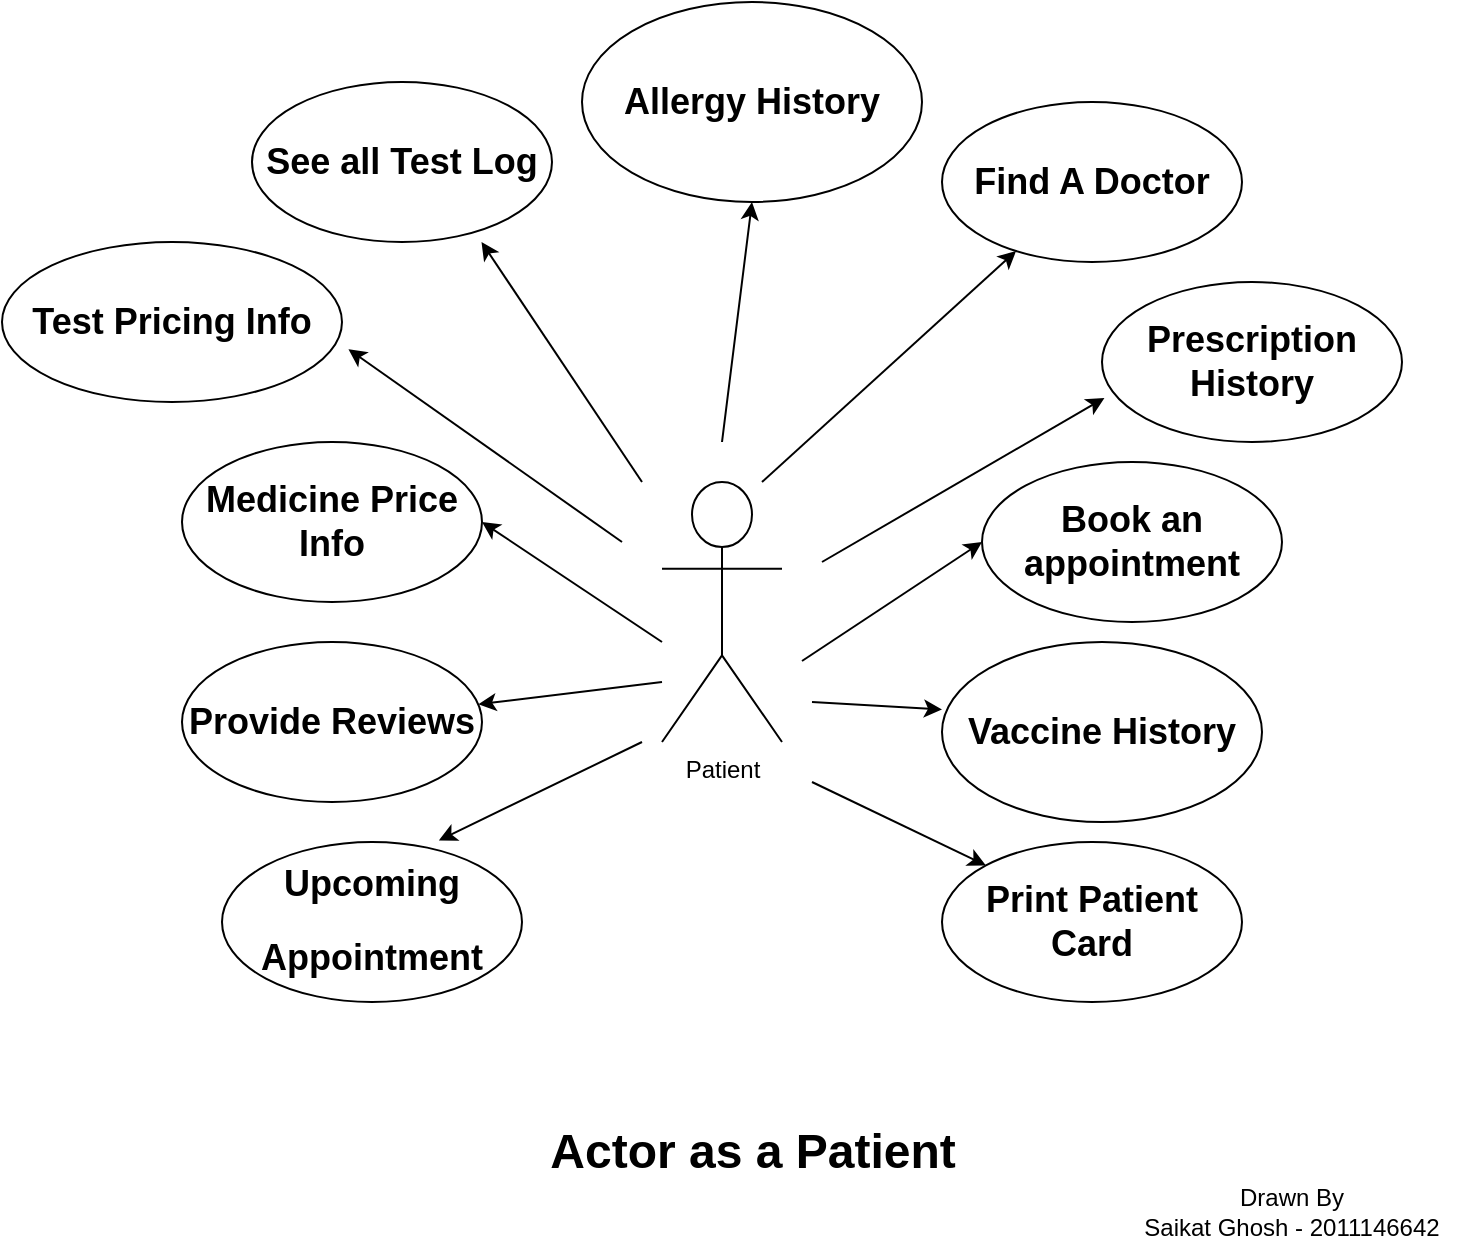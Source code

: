 <mxfile version="24.3.1" type="device">
  <diagram name="Page-1" id="m2K5TEeIyxoVtl-6TH2u">
    <mxGraphModel dx="1386" dy="797" grid="1" gridSize="10" guides="1" tooltips="1" connect="1" arrows="1" fold="1" page="1" pageScale="1" pageWidth="850" pageHeight="1100" math="0" shadow="0">
      <root>
        <mxCell id="0" />
        <mxCell id="1" parent="0" />
        <mxCell id="Ab90szdtHJ6ZRTBLOIzT-2" value="Patient" style="shape=umlActor;verticalLabelPosition=bottom;verticalAlign=top;html=1;outlineConnect=0;" parent="1" vertex="1">
          <mxGeometry x="400" y="270" width="60" height="130" as="geometry" />
        </mxCell>
        <mxCell id="Ab90szdtHJ6ZRTBLOIzT-3" value="&lt;h2&gt;Find A Doctor&lt;/h2&gt;" style="ellipse;whiteSpace=wrap;html=1;" parent="1" vertex="1">
          <mxGeometry x="540" y="80" width="150" height="80" as="geometry" />
        </mxCell>
        <mxCell id="LQUs0O18nRXYtGIv8AGs-1" value="" style="endArrow=classic;html=1;rounded=0;" parent="1" target="Ab90szdtHJ6ZRTBLOIzT-3" edge="1">
          <mxGeometry width="50" height="50" relative="1" as="geometry">
            <mxPoint x="450" y="270" as="sourcePoint" />
            <mxPoint x="500" y="220" as="targetPoint" />
          </mxGeometry>
        </mxCell>
        <mxCell id="LQUs0O18nRXYtGIv8AGs-6" value="" style="endArrow=classic;html=1;rounded=0;entryX=0;entryY=0.5;entryDx=0;entryDy=0;" parent="1" target="LQUs0O18nRXYtGIv8AGs-7" edge="1">
          <mxGeometry width="50" height="50" relative="1" as="geometry">
            <mxPoint x="470" y="359.5" as="sourcePoint" />
            <mxPoint x="540" y="359.5" as="targetPoint" />
          </mxGeometry>
        </mxCell>
        <mxCell id="LQUs0O18nRXYtGIv8AGs-7" value="&lt;h2&gt;Book an&lt;br/&gt; appointment&lt;/h2&gt;" style="ellipse;whiteSpace=wrap;html=1;" parent="1" vertex="1">
          <mxGeometry x="560" y="260" width="150" height="80" as="geometry" />
        </mxCell>
        <mxCell id="LQUs0O18nRXYtGIv8AGs-8" value="&lt;h2&gt;Prescription History&lt;/h2&gt;" style="ellipse;whiteSpace=wrap;html=1;" parent="1" vertex="1">
          <mxGeometry x="620" y="170" width="150" height="80" as="geometry" />
        </mxCell>
        <mxCell id="LQUs0O18nRXYtGIv8AGs-9" value="" style="endArrow=classic;html=1;rounded=0;entryX=0.008;entryY=0.725;entryDx=0;entryDy=0;entryPerimeter=0;" parent="1" target="LQUs0O18nRXYtGIv8AGs-8" edge="1">
          <mxGeometry width="50" height="50" relative="1" as="geometry">
            <mxPoint x="480" y="310" as="sourcePoint" />
            <mxPoint x="550" y="250" as="targetPoint" />
          </mxGeometry>
        </mxCell>
        <mxCell id="LQUs0O18nRXYtGIv8AGs-10" value="" style="endArrow=classic;html=1;rounded=0;entryX=0.765;entryY=1;entryDx=0;entryDy=0;entryPerimeter=0;" parent="1" target="LQUs0O18nRXYtGIv8AGs-11" edge="1">
          <mxGeometry width="50" height="50" relative="1" as="geometry">
            <mxPoint x="390" y="270" as="sourcePoint" />
            <mxPoint x="330" y="220" as="targetPoint" />
          </mxGeometry>
        </mxCell>
        <mxCell id="LQUs0O18nRXYtGIv8AGs-11" value="&lt;h2&gt; See all Test Log&lt;/h2&gt;" style="ellipse;whiteSpace=wrap;html=1;" parent="1" vertex="1">
          <mxGeometry x="195" y="70" width="150" height="80" as="geometry" />
        </mxCell>
        <mxCell id="LQUs0O18nRXYtGIv8AGs-12" value="" style="endArrow=classic;html=1;rounded=0;entryX=1.019;entryY=0.67;entryDx=0;entryDy=0;entryPerimeter=0;" parent="1" target="LQUs0O18nRXYtGIv8AGs-13" edge="1">
          <mxGeometry width="50" height="50" relative="1" as="geometry">
            <mxPoint x="380" y="300" as="sourcePoint" />
            <mxPoint x="310" y="270" as="targetPoint" />
          </mxGeometry>
        </mxCell>
        <mxCell id="LQUs0O18nRXYtGIv8AGs-13" value="&lt;h2&gt;Test Pricing Info&lt;/h2&gt;" style="ellipse;whiteSpace=wrap;html=1;" parent="1" vertex="1">
          <mxGeometry x="70" y="150" width="170" height="80" as="geometry" />
        </mxCell>
        <mxCell id="LQUs0O18nRXYtGIv8AGs-14" value="&lt;h2&gt;Medicine Price&lt;br/&gt; Info&lt;/h2&gt;" style="ellipse;whiteSpace=wrap;html=1;" parent="1" vertex="1">
          <mxGeometry x="160" y="250" width="150" height="80" as="geometry" />
        </mxCell>
        <mxCell id="LQUs0O18nRXYtGIv8AGs-15" value="" style="endArrow=classic;html=1;rounded=0;entryX=1;entryY=0.5;entryDx=0;entryDy=0;" parent="1" target="LQUs0O18nRXYtGIv8AGs-14" edge="1">
          <mxGeometry width="50" height="50" relative="1" as="geometry">
            <mxPoint x="400" y="350" as="sourcePoint" />
            <mxPoint x="330" y="320" as="targetPoint" />
          </mxGeometry>
        </mxCell>
        <mxCell id="LQUs0O18nRXYtGIv8AGs-16" value="" style="endArrow=classic;html=1;rounded=0;entryX=0.5;entryY=1;entryDx=0;entryDy=0;" parent="1" target="LQUs0O18nRXYtGIv8AGs-17" edge="1">
          <mxGeometry width="50" height="50" relative="1" as="geometry">
            <mxPoint x="430" y="250" as="sourcePoint" />
            <mxPoint x="430" y="140" as="targetPoint" />
          </mxGeometry>
        </mxCell>
        <mxCell id="LQUs0O18nRXYtGIv8AGs-17" value="&lt;h2&gt;Allergy History&lt;/h2&gt;" style="ellipse;whiteSpace=wrap;html=1;" parent="1" vertex="1">
          <mxGeometry x="360" y="30" width="170" height="100" as="geometry" />
        </mxCell>
        <mxCell id="LQUs0O18nRXYtGIv8AGs-20" value="" style="endArrow=classic;html=1;rounded=0;entryX=0;entryY=0.375;entryDx=0;entryDy=0;entryPerimeter=0;" parent="1" target="LQUs0O18nRXYtGIv8AGs-21" edge="1">
          <mxGeometry width="50" height="50" relative="1" as="geometry">
            <mxPoint x="475" y="380" as="sourcePoint" />
            <mxPoint x="570" y="420" as="targetPoint" />
          </mxGeometry>
        </mxCell>
        <mxCell id="LQUs0O18nRXYtGIv8AGs-21" value="&lt;h2&gt;Vaccine History&lt;/h2&gt;" style="ellipse;whiteSpace=wrap;html=1;" parent="1" vertex="1">
          <mxGeometry x="540" y="350" width="160" height="90" as="geometry" />
        </mxCell>
        <mxCell id="LQUs0O18nRXYtGIv8AGs-23" value="&lt;h2&gt;Provide Reviews&lt;/h2&gt;" style="ellipse;whiteSpace=wrap;html=1;" parent="1" vertex="1">
          <mxGeometry x="160" y="350" width="150" height="80" as="geometry" />
        </mxCell>
        <mxCell id="LQUs0O18nRXYtGIv8AGs-24" value="" style="endArrow=classic;html=1;rounded=0;" parent="1" target="LQUs0O18nRXYtGIv8AGs-23" edge="1">
          <mxGeometry width="50" height="50" relative="1" as="geometry">
            <mxPoint x="400" y="370" as="sourcePoint" />
            <mxPoint x="330" y="320" as="targetPoint" />
          </mxGeometry>
        </mxCell>
        <mxCell id="LQUs0O18nRXYtGIv8AGs-25" value="&lt;h2&gt;Upcoming&lt;/h2&gt;&lt;h2&gt;Appointment&lt;br&gt;&lt;/h2&gt;" style="ellipse;whiteSpace=wrap;html=1;" parent="1" vertex="1">
          <mxGeometry x="180" y="450" width="150" height="80" as="geometry" />
        </mxCell>
        <mxCell id="LQUs0O18nRXYtGIv8AGs-27" value="" style="endArrow=classic;html=1;rounded=0;entryX=0.723;entryY=-0.01;entryDx=0;entryDy=0;entryPerimeter=0;" parent="1" target="LQUs0O18nRXYtGIv8AGs-25" edge="1">
          <mxGeometry width="50" height="50" relative="1" as="geometry">
            <mxPoint x="390" y="400" as="sourcePoint" />
            <mxPoint x="300" y="418" as="targetPoint" />
          </mxGeometry>
        </mxCell>
        <mxCell id="LQUs0O18nRXYtGIv8AGs-28" value="&lt;h2&gt; Print Patient&lt;br/&gt; Card&lt;/h2&gt;" style="ellipse;whiteSpace=wrap;html=1;" parent="1" vertex="1">
          <mxGeometry x="540" y="450" width="150" height="80" as="geometry" />
        </mxCell>
        <mxCell id="LQUs0O18nRXYtGIv8AGs-29" value="" style="endArrow=classic;html=1;rounded=0;entryX=0;entryY=0;entryDx=0;entryDy=0;" parent="1" target="LQUs0O18nRXYtGIv8AGs-28" edge="1">
          <mxGeometry width="50" height="50" relative="1" as="geometry">
            <mxPoint x="475" y="420" as="sourcePoint" />
            <mxPoint x="540" y="430" as="targetPoint" />
          </mxGeometry>
        </mxCell>
        <mxCell id="LQUs0O18nRXYtGIv8AGs-30" value="&lt;h1&gt;Actor as a Patient&lt;/h1&gt;" style="text;html=1;align=center;verticalAlign=middle;resizable=0;points=[];autosize=1;strokeColor=none;fillColor=none;" parent="1" vertex="1">
          <mxGeometry x="330" y="570" width="230" height="70" as="geometry" />
        </mxCell>
        <mxCell id="R1gNRNkzoFQSIOjS-J1g-1" value="Drawn By&lt;div&gt;Saikat Ghosh - 2011146642&lt;/div&gt;" style="text;html=1;align=center;verticalAlign=middle;whiteSpace=wrap;rounded=0;" vertex="1" parent="1">
          <mxGeometry x="630" y="620" width="170" height="30" as="geometry" />
        </mxCell>
      </root>
    </mxGraphModel>
  </diagram>
</mxfile>
